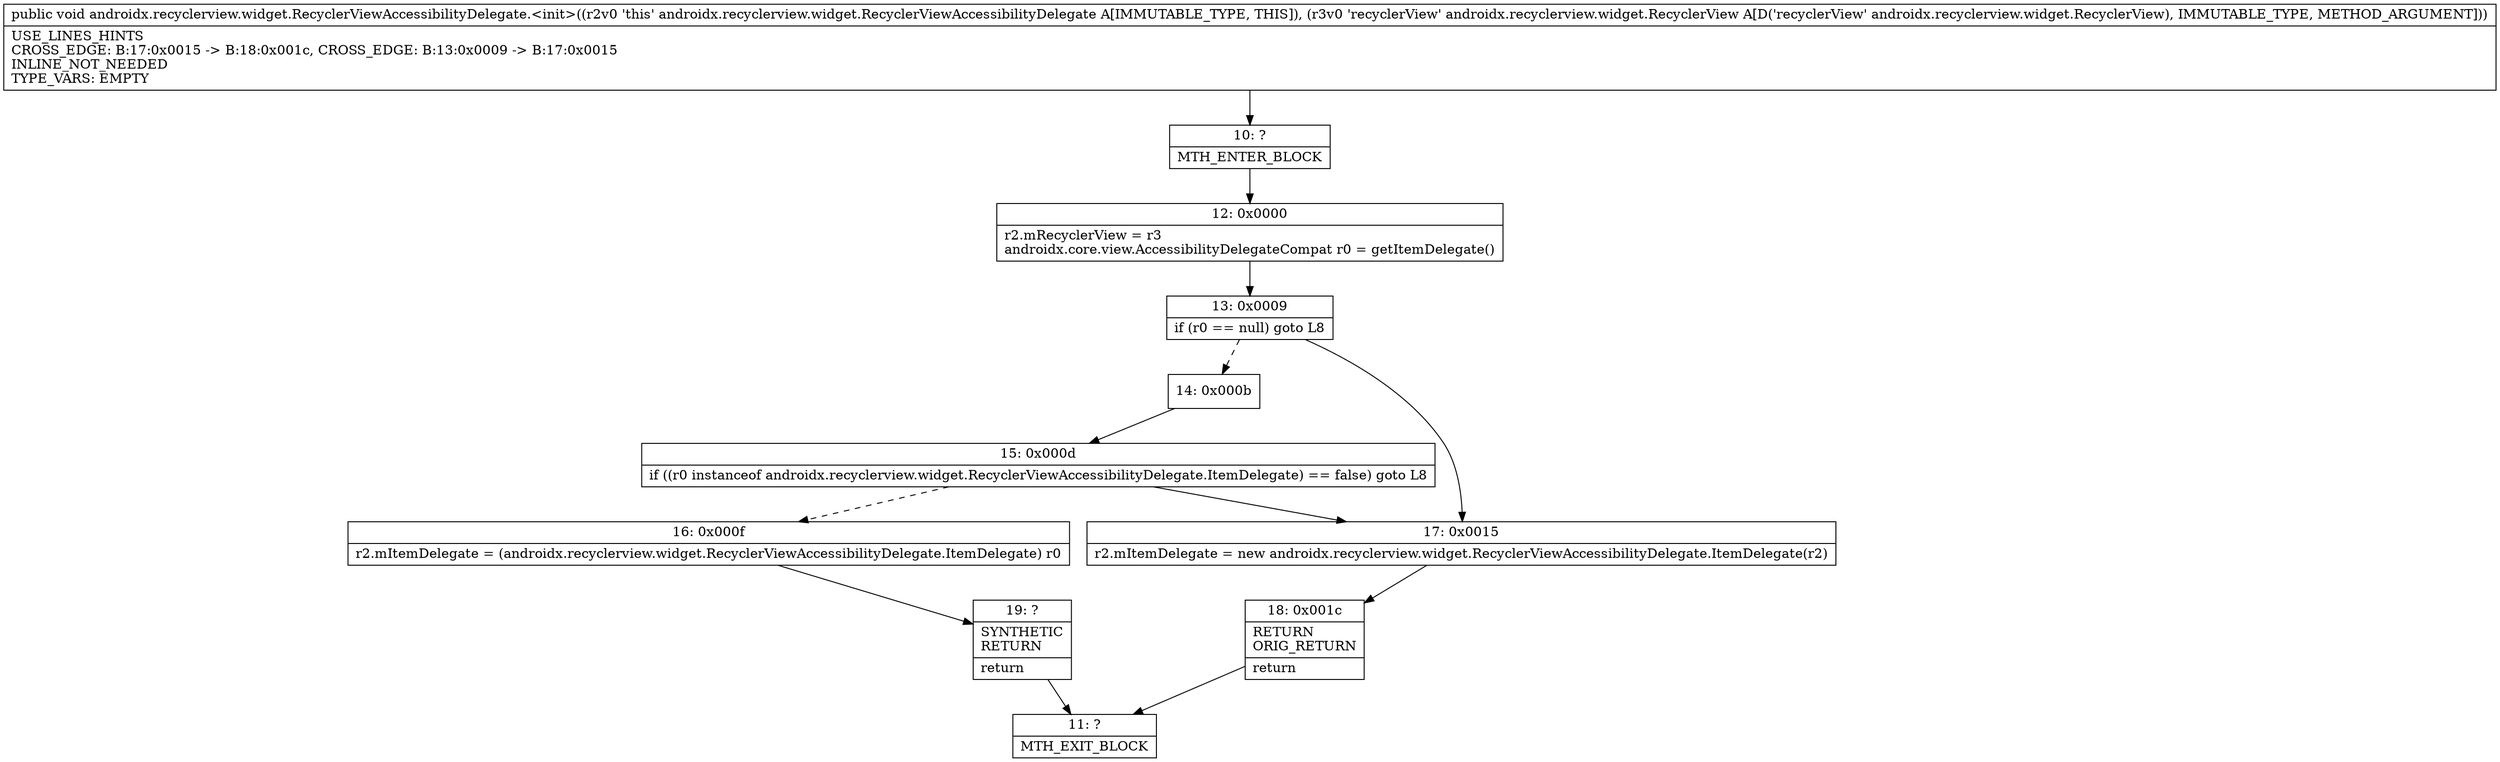 digraph "CFG forandroidx.recyclerview.widget.RecyclerViewAccessibilityDelegate.\<init\>(Landroidx\/recyclerview\/widget\/RecyclerView;)V" {
Node_10 [shape=record,label="{10\:\ ?|MTH_ENTER_BLOCK\l}"];
Node_12 [shape=record,label="{12\:\ 0x0000|r2.mRecyclerView = r3\landroidx.core.view.AccessibilityDelegateCompat r0 = getItemDelegate()\l}"];
Node_13 [shape=record,label="{13\:\ 0x0009|if (r0 == null) goto L8\l}"];
Node_14 [shape=record,label="{14\:\ 0x000b}"];
Node_15 [shape=record,label="{15\:\ 0x000d|if ((r0 instanceof androidx.recyclerview.widget.RecyclerViewAccessibilityDelegate.ItemDelegate) == false) goto L8\l}"];
Node_16 [shape=record,label="{16\:\ 0x000f|r2.mItemDelegate = (androidx.recyclerview.widget.RecyclerViewAccessibilityDelegate.ItemDelegate) r0\l}"];
Node_19 [shape=record,label="{19\:\ ?|SYNTHETIC\lRETURN\l|return\l}"];
Node_11 [shape=record,label="{11\:\ ?|MTH_EXIT_BLOCK\l}"];
Node_17 [shape=record,label="{17\:\ 0x0015|r2.mItemDelegate = new androidx.recyclerview.widget.RecyclerViewAccessibilityDelegate.ItemDelegate(r2)\l}"];
Node_18 [shape=record,label="{18\:\ 0x001c|RETURN\lORIG_RETURN\l|return\l}"];
MethodNode[shape=record,label="{public void androidx.recyclerview.widget.RecyclerViewAccessibilityDelegate.\<init\>((r2v0 'this' androidx.recyclerview.widget.RecyclerViewAccessibilityDelegate A[IMMUTABLE_TYPE, THIS]), (r3v0 'recyclerView' androidx.recyclerview.widget.RecyclerView A[D('recyclerView' androidx.recyclerview.widget.RecyclerView), IMMUTABLE_TYPE, METHOD_ARGUMENT]))  | USE_LINES_HINTS\lCROSS_EDGE: B:17:0x0015 \-\> B:18:0x001c, CROSS_EDGE: B:13:0x0009 \-\> B:17:0x0015\lINLINE_NOT_NEEDED\lTYPE_VARS: EMPTY\l}"];
MethodNode -> Node_10;Node_10 -> Node_12;
Node_12 -> Node_13;
Node_13 -> Node_14[style=dashed];
Node_13 -> Node_17;
Node_14 -> Node_15;
Node_15 -> Node_16[style=dashed];
Node_15 -> Node_17;
Node_16 -> Node_19;
Node_19 -> Node_11;
Node_17 -> Node_18;
Node_18 -> Node_11;
}

